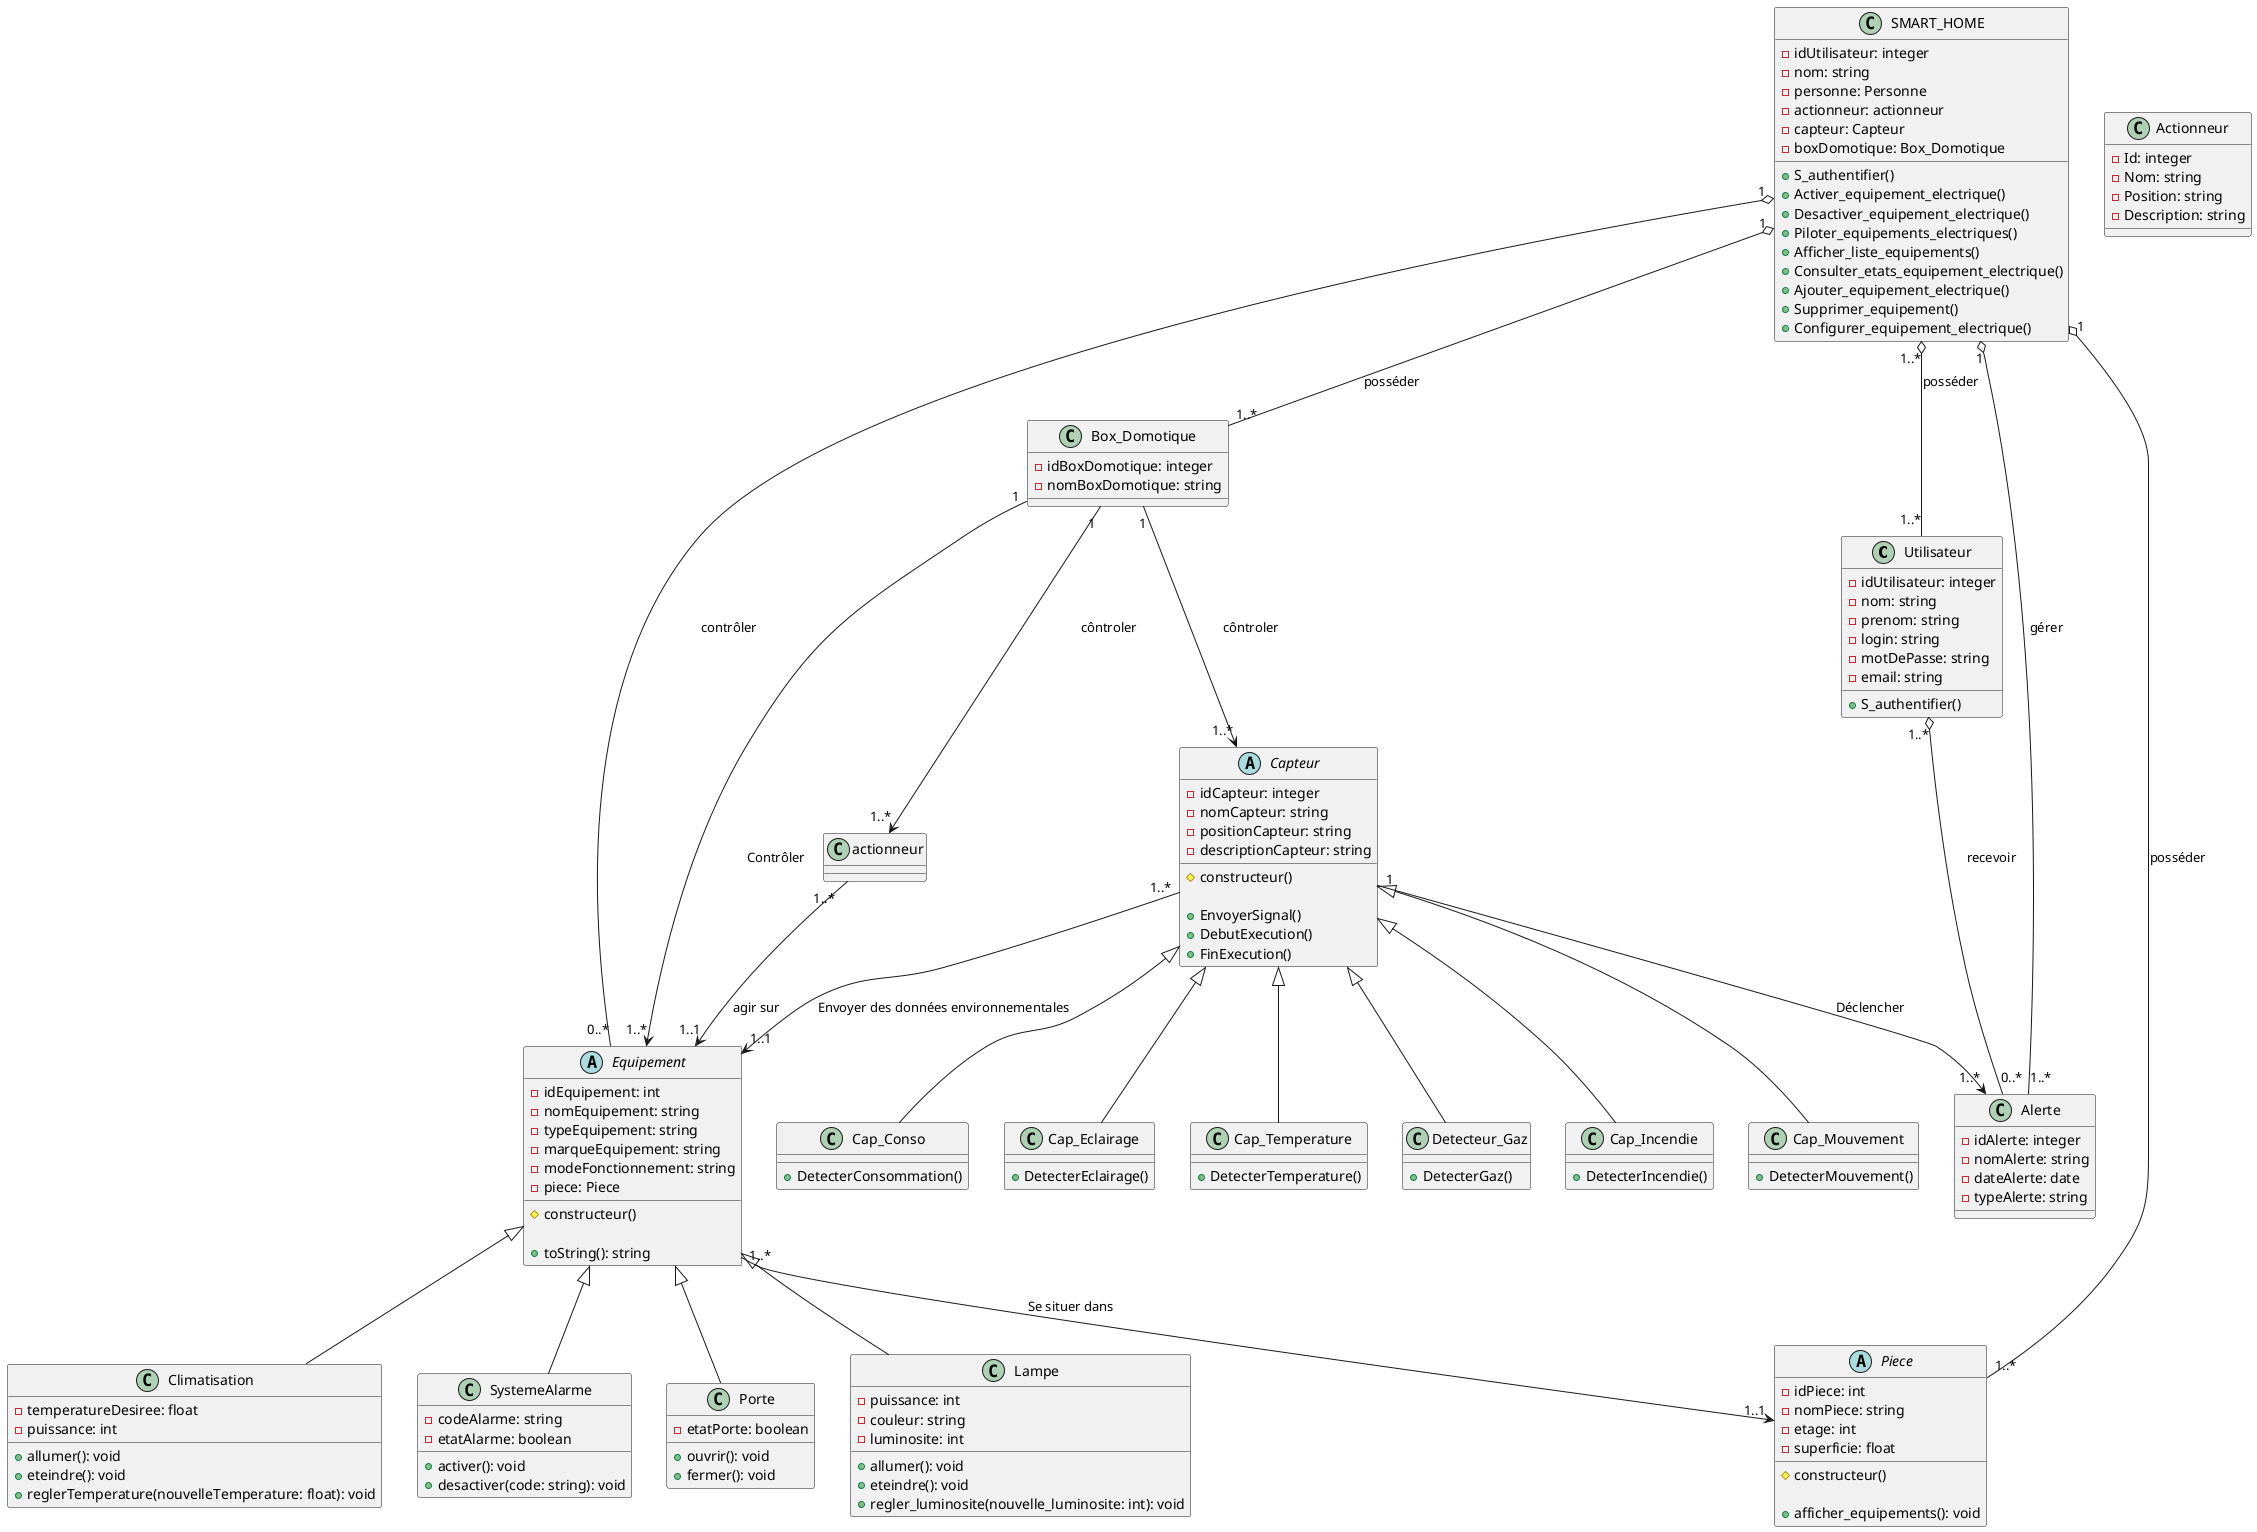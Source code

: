 @startuml DiagrammeDeClasse1

class Utilisateur {
  - idUtilisateur: integer
  - nom: string
  - prenom: string
  - login: string
  - motDePasse: string
  - email: string
  + S_authentifier()
}

class Actionneur {
  - Id: integer
  - Nom: string
  - Position: string
  - Description: string
}

abstract class Capteur {
  - idCapteur: integer
  - nomCapteur: string
  - positionCapteur: string
  - descriptionCapteur: string
  # constructeur()

  + EnvoyerSignal()
  + DebutExecution()
  + FinExecution()
}

class Cap_Conso extends Capteur {
  + DetecterConsommation()
}

class Cap_Eclairage extends Capteur {
  + DetecterEclairage()
}

class Cap_Temperature extends Capteur {
  + DetecterTemperature()
}

class Detecteur_Gaz extends Capteur {
  + DetecterGaz()
}

class Cap_Incendie extends Capteur {
  + DetecterIncendie()
}

class Cap_Mouvement extends Capteur {
  + DetecterMouvement()
}

class Box_Domotique {
  - idBoxDomotique: integer
  - nomBoxDomotique: string
}

class SMART_HOME {
  - idUtilisateur: integer
  - nom: string
  - personne: Personne 
  - actionneur: actionneur 
  - capteur: Capteur 
  - boxDomotique: Box_Domotique 
  + S_authentifier()
  + Activer_equipement_electrique()
  + Desactiver_equipement_electrique()
  + Piloter_equipements_electriques()
  + Afficher_liste_equipements()
  + Consulter_etats_equipement_electrique()
  + Ajouter_equipement_electrique()
  + Supprimer_equipement()
  + Configurer_equipement_electrique()
}

abstract class Equipement {
  - idEquipement: int
  - nomEquipement: string
  - typeEquipement: string
  - marqueEquipement: string
  - modeFonctionnement: string
  - piece: Piece  
  # constructeur()

  + toString(): string
}

class Lampe extends Equipement {
  - puissance: int
  - couleur: string
  - luminosite: int  
  + allumer(): void
  + eteindre(): void
  + regler_luminosite(nouvelle_luminosite: int): void
}

class Climatisation extends Equipement {
  - temperatureDesiree: float
  - puissance: int
  + allumer(): void
  + eteindre(): void
  + reglerTemperature(nouvelleTemperature: float): void
}

class SystemeAlarme extends Equipement {
  - codeAlarme: string
  - etatAlarme: boolean  
  + activer(): void
  + desactiver(code: string): void
}

class Porte extends Equipement {
  - etatPorte: boolean  
  + ouvrir(): void
  + fermer(): void
}

abstract class Piece {
  - idPiece: int
  - nomPiece: string
  - etage: int
  - superficie: float
    # constructeur()

  + afficher_equipements(): void
}

class Alerte {
  - idAlerte: integer
  - nomAlerte: string
  - dateAlerte: date
  - typeAlerte: string
}

SMART_HOME "1"  o-- "1..*" Piece : posséder
SMART_HOME "1"  o-- "0..*" Equipement : contrôler
SMART_HOME "1..*" o-- "1..*" Utilisateur : posséder
SMART_HOME "1"  o-- "1..*" Box_Domotique : posséder
SMART_HOME "1"  o-- "1..*" Alerte : gérer
Utilisateur "1..*"  o-- "0..*" Alerte : recevoir

Box_Domotique "1"  --> "1..*" Capteur : côntroler
Capteur "1" --> "1..*" Alerte : Déclencher
Box_Domotique "1" --> "1..*" actionneur : côntroler
Box_Domotique "1" --> "1..*" Equipement : Contrôler
Capteur "1..*" --> "1..1" Equipement : Envoyer des données environnementales
Equipement "1..*" --> "1..1" Piece : Se situer dans
actionneur "1..* " --> "1..1" Equipement : agir sur

@enduml
